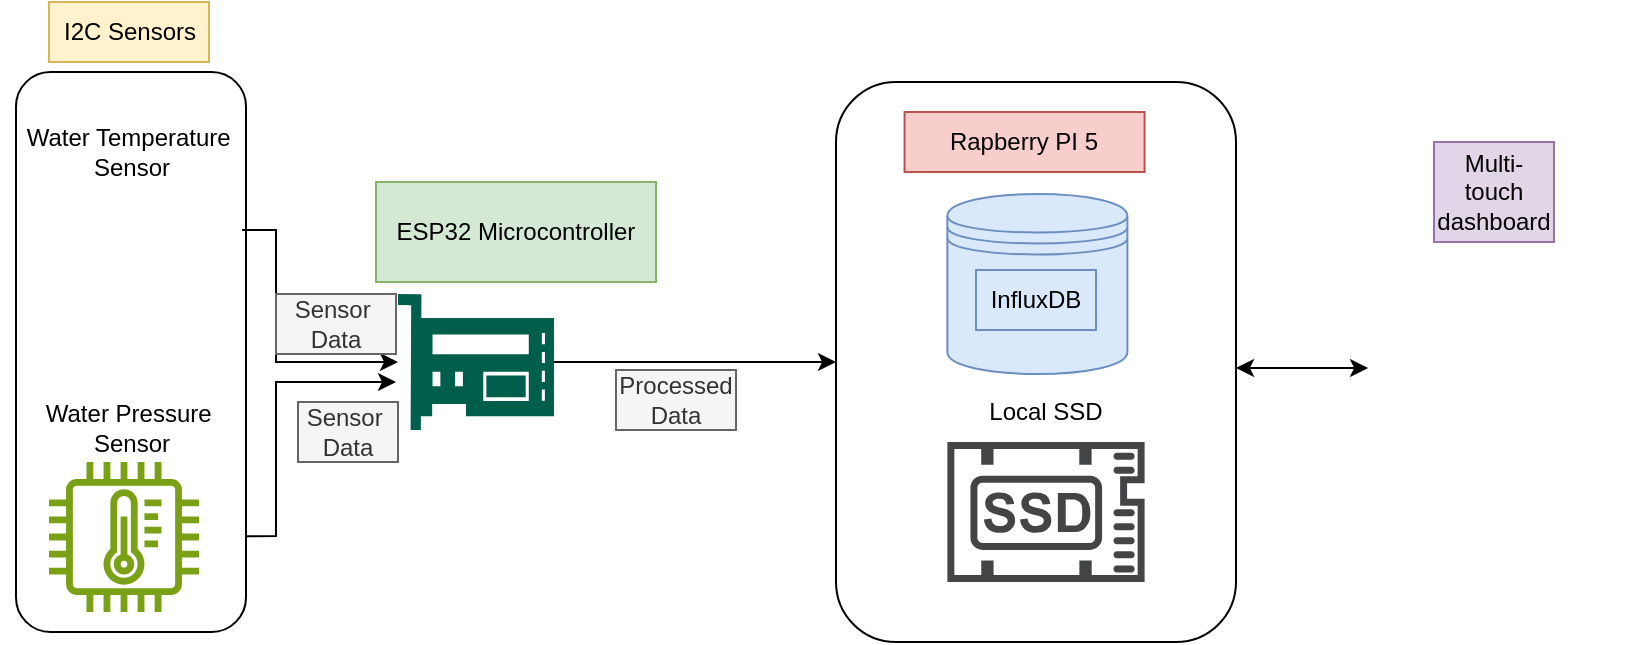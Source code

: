 <mxfile version="26.1.3">
  <diagram name="Page-1" id="c589N-atLzrc5FjcKkDk">
    <mxGraphModel dx="1106" dy="601" grid="1" gridSize="10" guides="1" tooltips="1" connect="1" arrows="1" fold="1" page="1" pageScale="1" pageWidth="850" pageHeight="1100" math="0" shadow="0">
      <root>
        <mxCell id="0" />
        <mxCell id="1" parent="0" />
        <mxCell id="iqm7z3KmibVWENo8OHtI-2" value="" style="shape=image;html=1;verticalAlign=top;verticalLabelPosition=bottom;labelBackgroundColor=default;imageAspect=0;aspect=fixed;image=https://cdn1.iconfinder.com/data/icons/100-basic-for-user-interface/32/29-Screen-128.png;fontColor=#E1D5E7;textShadow=1;" vertex="1" parent="1">
          <mxGeometry x="705" y="170" width="130" height="130" as="geometry" />
        </mxCell>
        <mxCell id="iqm7z3KmibVWENo8OHtI-3" value="" style="shape=image;html=1;verticalAlign=top;verticalLabelPosition=bottom;labelBackgroundColor=#ffffff;imageAspect=0;aspect=fixed;image=https://cdn0.iconfinder.com/data/icons/iphone-7-airpods-icons/24/3d-touch-screen-128.png;fontColor=light-dark(#C3ABD0,#EDEDED);" vertex="1" parent="1">
          <mxGeometry x="741" y="191" width="58" height="58" as="geometry" />
        </mxCell>
        <mxCell id="iqm7z3KmibVWENo8OHtI-4" value="" style="rounded=1;whiteSpace=wrap;html=1;" vertex="1" parent="1">
          <mxGeometry x="440" y="80" width="200" height="280" as="geometry" />
        </mxCell>
        <mxCell id="iqm7z3KmibVWENo8OHtI-5" value="" style="shape=datastore;whiteSpace=wrap;html=1;fillColor=#dae8fc;strokeColor=#6c8ebf;" vertex="1" parent="1">
          <mxGeometry x="495.69" y="136" width="90" height="90" as="geometry" />
        </mxCell>
        <mxCell id="iqm7z3KmibVWENo8OHtI-6" value="" style="sketch=0;pointerEvents=1;shadow=0;dashed=0;html=1;strokeColor=none;fillColor=#434445;aspect=fixed;labelPosition=center;verticalLabelPosition=bottom;verticalAlign=top;align=center;outlineConnect=0;shape=mxgraph.vvd.ssd;" vertex="1" parent="1">
          <mxGeometry x="495.69" y="260" width="98.61" height="70" as="geometry" />
        </mxCell>
        <mxCell id="iqm7z3KmibVWENo8OHtI-7" value="InfluxDB" style="text;html=1;align=center;verticalAlign=middle;whiteSpace=wrap;rounded=0;fillColor=#dae8fc;strokeColor=#6c8ebf;" vertex="1" parent="1">
          <mxGeometry x="510" y="174" width="60" height="30" as="geometry" />
        </mxCell>
        <mxCell id="iqm7z3KmibVWENo8OHtI-8" value="Local SSD" style="text;html=1;align=center;verticalAlign=middle;whiteSpace=wrap;rounded=0;" vertex="1" parent="1">
          <mxGeometry x="515" y="230" width="60" height="30" as="geometry" />
        </mxCell>
        <mxCell id="iqm7z3KmibVWENo8OHtI-9" value="Multi-touch dashboard" style="text;html=1;align=center;verticalAlign=middle;whiteSpace=wrap;rounded=0;fillColor=#e1d5e7;strokeColor=#9673a6;" vertex="1" parent="1">
          <mxGeometry x="739" y="110" width="60" height="50" as="geometry" />
        </mxCell>
        <mxCell id="iqm7z3KmibVWENo8OHtI-10" value="" style="sketch=0;pointerEvents=1;shadow=0;dashed=0;html=1;strokeColor=none;fillColor=#005F4B;labelPosition=center;verticalLabelPosition=bottom;verticalAlign=top;align=center;outlineConnect=0;shape=mxgraph.veeam2.hardware_controller;" vertex="1" parent="1">
          <mxGeometry x="221" y="186" width="78" height="68" as="geometry" />
        </mxCell>
        <mxCell id="iqm7z3KmibVWENo8OHtI-11" value="ESP32 Microcontroller" style="text;html=1;align=center;verticalAlign=middle;whiteSpace=wrap;rounded=0;fillColor=#d5e8d4;strokeColor=#82b366;" vertex="1" parent="1">
          <mxGeometry x="210" y="130" width="140" height="50" as="geometry" />
        </mxCell>
        <mxCell id="iqm7z3KmibVWENo8OHtI-14" value="" style="rounded=1;whiteSpace=wrap;html=1;rotation=-90;" vertex="1" parent="1">
          <mxGeometry x="-52.5" y="157.5" width="280" height="115" as="geometry" />
        </mxCell>
        <mxCell id="iqm7z3KmibVWENo8OHtI-15" value="" style="shape=image;html=1;verticalAlign=top;verticalLabelPosition=bottom;labelBackgroundColor=#ffffff;imageAspect=0;aspect=fixed;image=https://cdn4.iconfinder.com/data/icons/success-filloutline/64/law-scale-justice-judge-balance-128.png" vertex="1" parent="1">
          <mxGeometry x="53.5" y="136" width="68" height="68" as="geometry" />
        </mxCell>
        <mxCell id="iqm7z3KmibVWENo8OHtI-16" value="" style="sketch=0;outlineConnect=0;fontColor=#232F3E;gradientColor=none;fillColor=#7AA116;strokeColor=none;dashed=0;verticalLabelPosition=bottom;verticalAlign=top;align=center;html=1;fontSize=12;fontStyle=0;aspect=fixed;pointerEvents=1;shape=mxgraph.aws4.iot_thing_temperature_sensor;" vertex="1" parent="1">
          <mxGeometry x="46.5" y="270" width="75" height="75" as="geometry" />
        </mxCell>
        <mxCell id="iqm7z3KmibVWENo8OHtI-17" value="I2C Sensors" style="text;html=1;align=center;verticalAlign=middle;whiteSpace=wrap;rounded=0;fillColor=#fff2cc;strokeColor=#d6b656;" vertex="1" parent="1">
          <mxGeometry x="46.5" y="40" width="80" height="30" as="geometry" />
        </mxCell>
        <mxCell id="iqm7z3KmibVWENo8OHtI-18" value="Water Temperature&amp;nbsp;&lt;div&gt;Sensor&lt;/div&gt;" style="text;html=1;align=center;verticalAlign=middle;whiteSpace=wrap;rounded=0;" vertex="1" parent="1">
          <mxGeometry x="22.5" y="110" width="130" height="10" as="geometry" />
        </mxCell>
        <mxCell id="iqm7z3KmibVWENo8OHtI-21" value="Water Pressure&amp;nbsp;&lt;div&gt;Sensor&lt;/div&gt;" style="text;html=1;align=center;verticalAlign=middle;whiteSpace=wrap;rounded=0;" vertex="1" parent="1">
          <mxGeometry x="37.5" y="238" width="100" height="30" as="geometry" />
        </mxCell>
        <mxCell id="iqm7z3KmibVWENo8OHtI-22" value="" style="endArrow=classic;html=1;rounded=0;entryX=0;entryY=0.5;entryDx=0;entryDy=0;" edge="1" parent="1" target="iqm7z3KmibVWENo8OHtI-4">
          <mxGeometry width="50" height="50" relative="1" as="geometry">
            <mxPoint x="299" y="220" as="sourcePoint" />
            <mxPoint x="349" y="170" as="targetPoint" />
          </mxGeometry>
        </mxCell>
        <mxCell id="iqm7z3KmibVWENo8OHtI-23" value="" style="endArrow=classic;html=1;rounded=0;exitX=0.718;exitY=0.983;exitDx=0;exitDy=0;exitPerimeter=0;" edge="1" parent="1" source="iqm7z3KmibVWENo8OHtI-14" target="iqm7z3KmibVWENo8OHtI-10">
          <mxGeometry width="50" height="50" relative="1" as="geometry">
            <mxPoint x="150" y="150" as="sourcePoint" />
            <mxPoint x="210" y="230" as="targetPoint" />
            <Array as="points">
              <mxPoint x="160" y="154" />
              <mxPoint x="160" y="220" />
            </Array>
          </mxGeometry>
        </mxCell>
        <mxCell id="iqm7z3KmibVWENo8OHtI-24" value="" style="endArrow=classic;html=1;rounded=0;exitX=0.171;exitY=1;exitDx=0;exitDy=0;exitPerimeter=0;" edge="1" parent="1" source="iqm7z3KmibVWENo8OHtI-14">
          <mxGeometry width="50" height="50" relative="1" as="geometry">
            <mxPoint x="153" y="164" as="sourcePoint" />
            <mxPoint x="220" y="230" as="targetPoint" />
            <Array as="points">
              <mxPoint x="160" y="307" />
              <mxPoint x="160" y="230" />
            </Array>
          </mxGeometry>
        </mxCell>
        <mxCell id="iqm7z3KmibVWENo8OHtI-26" value="Sensor&amp;nbsp;&lt;div&gt;Data&lt;/div&gt;" style="text;html=1;align=center;verticalAlign=middle;whiteSpace=wrap;rounded=0;fillColor=#f5f5f5;fontColor=#333333;strokeColor=#666666;" vertex="1" parent="1">
          <mxGeometry x="160" y="186" width="60" height="30" as="geometry" />
        </mxCell>
        <mxCell id="iqm7z3KmibVWENo8OHtI-27" value="Sensor&amp;nbsp;&lt;div&gt;Data&lt;/div&gt;" style="text;html=1;align=center;verticalAlign=middle;whiteSpace=wrap;rounded=0;fillColor=#f5f5f5;fontColor=#333333;strokeColor=#666666;" vertex="1" parent="1">
          <mxGeometry x="171" y="240" width="50" height="30" as="geometry" />
        </mxCell>
        <mxCell id="iqm7z3KmibVWENo8OHtI-28" value="Processed Data" style="text;html=1;align=center;verticalAlign=middle;whiteSpace=wrap;rounded=0;fillColor=#f5f5f5;fontColor=#333333;strokeColor=#666666;" vertex="1" parent="1">
          <mxGeometry x="330" y="224" width="60" height="30" as="geometry" />
        </mxCell>
        <mxCell id="iqm7z3KmibVWENo8OHtI-29" value="Rapberry PI 5" style="text;html=1;align=center;verticalAlign=middle;whiteSpace=wrap;rounded=0;fillColor=#f8cecc;strokeColor=#b85450;" vertex="1" parent="1">
          <mxGeometry x="474.3" y="95" width="120" height="30" as="geometry" />
        </mxCell>
        <mxCell id="iqm7z3KmibVWENo8OHtI-30" value="" style="shape=image;html=1;verticalAlign=top;verticalLabelPosition=bottom;labelBackgroundColor=#ffffff;imageAspect=0;aspect=fixed;image=https://cdn1.iconfinder.com/data/icons/fruit-136/64/Fruit_iconfree_Filled_Outline_raspberry-healthy-organic-food-fruit_icon-128.png" vertex="1" parent="1">
          <mxGeometry x="450" y="90" width="40" height="40" as="geometry" />
        </mxCell>
        <mxCell id="iqm7z3KmibVWENo8OHtI-32" value="" style="endArrow=classic;startArrow=classic;html=1;rounded=0;entryX=0.008;entryY=0.408;entryDx=0;entryDy=0;entryPerimeter=0;" edge="1" parent="1" target="iqm7z3KmibVWENo8OHtI-2">
          <mxGeometry width="50" height="50" relative="1" as="geometry">
            <mxPoint x="640" y="223" as="sourcePoint" />
            <mxPoint x="740" y="400" as="targetPoint" />
          </mxGeometry>
        </mxCell>
      </root>
    </mxGraphModel>
  </diagram>
</mxfile>

